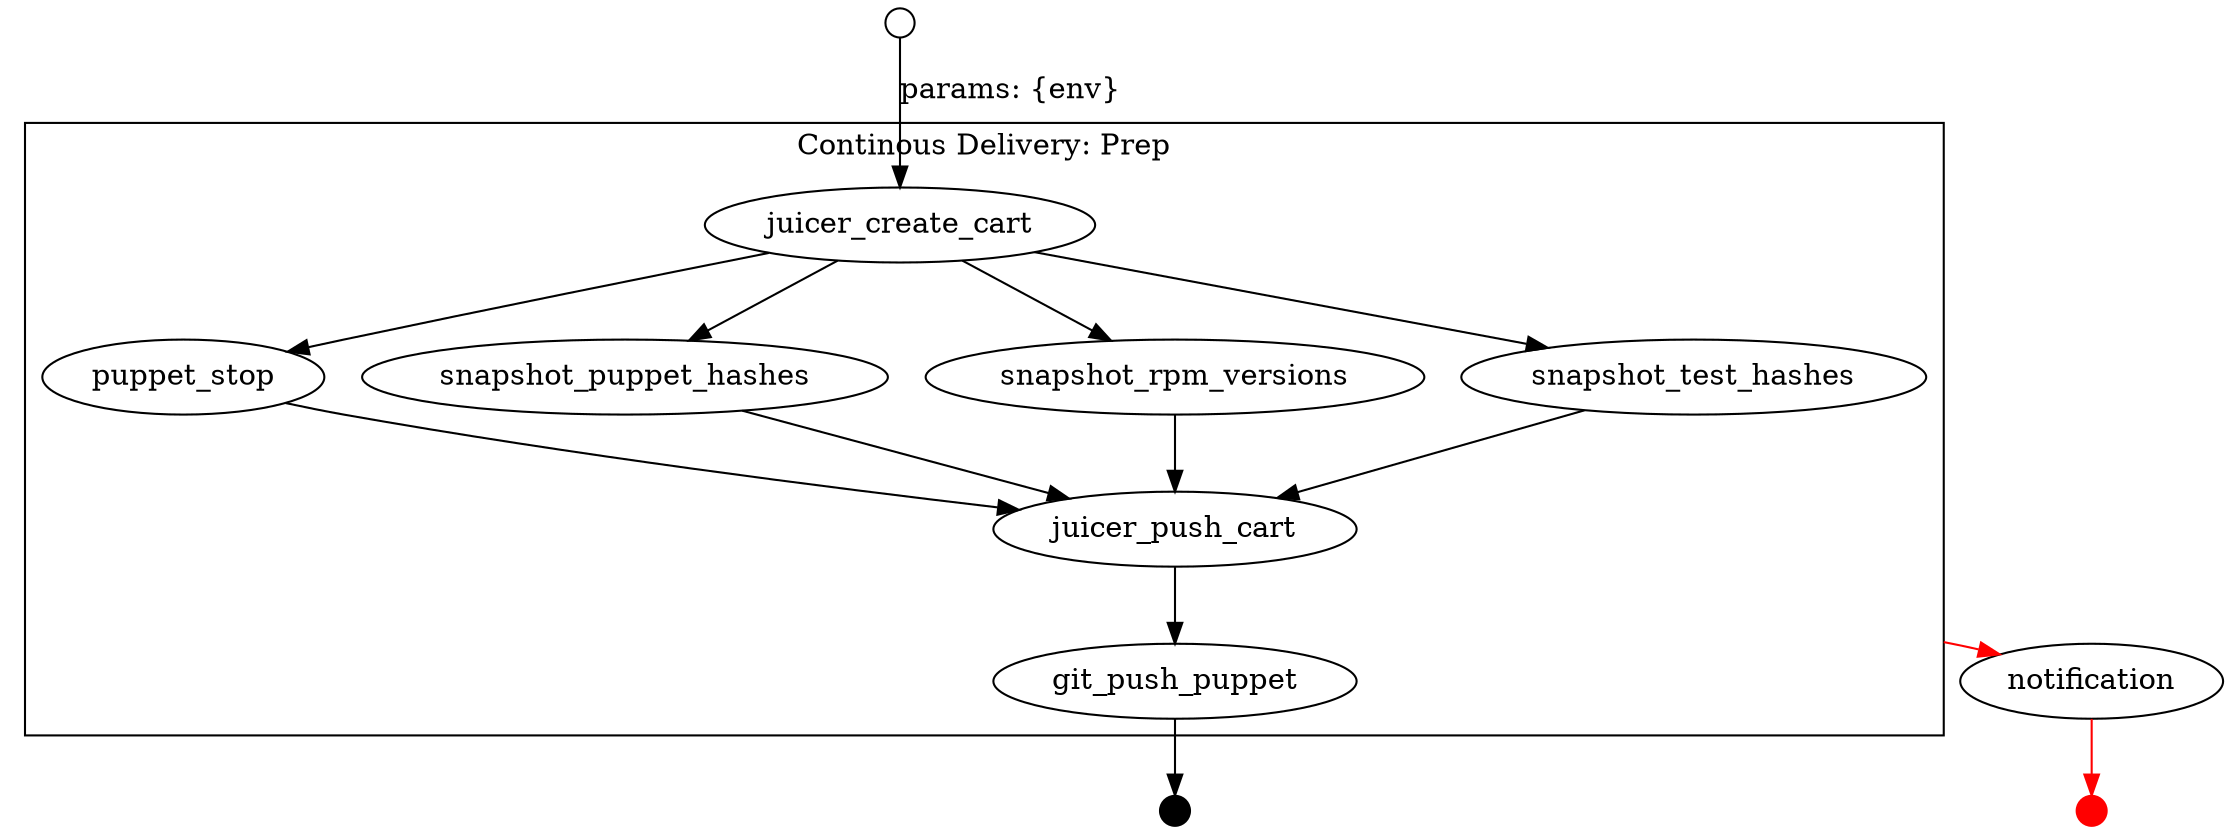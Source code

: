 strict digraph lightblue_cicd {
compound=true;
overlap=false;
splines=true;
subgraph cluster_CD {
    label="Continous Delivery: Prep";
    juicer_create_cart -> puppet_stop -> juicer_push_cart;
    juicer_create_cart -> snapshot_puppet_hashes -> juicer_push_cart;
    juicer_create_cart -> snapshot_rpm_versions -> juicer_push_cart;
    juicer_create_cart -> snapshot_test_hashes -> juicer_push_cart;
    juicer_push_cart -> git_push_puppet;
}
start [label="",shape="circle",width=0.2];
success [shape="point",width=0.2];
failure [shape="point",width=0.2,color="red"];
start -> juicer_create_cart [label="params: {env}"];
git_push_puppet -> success;
notification -> failure [color="red"];
// when prep fails
juicer_push_cart -> notification [ltail=cluster_CD,color="red"];
}
